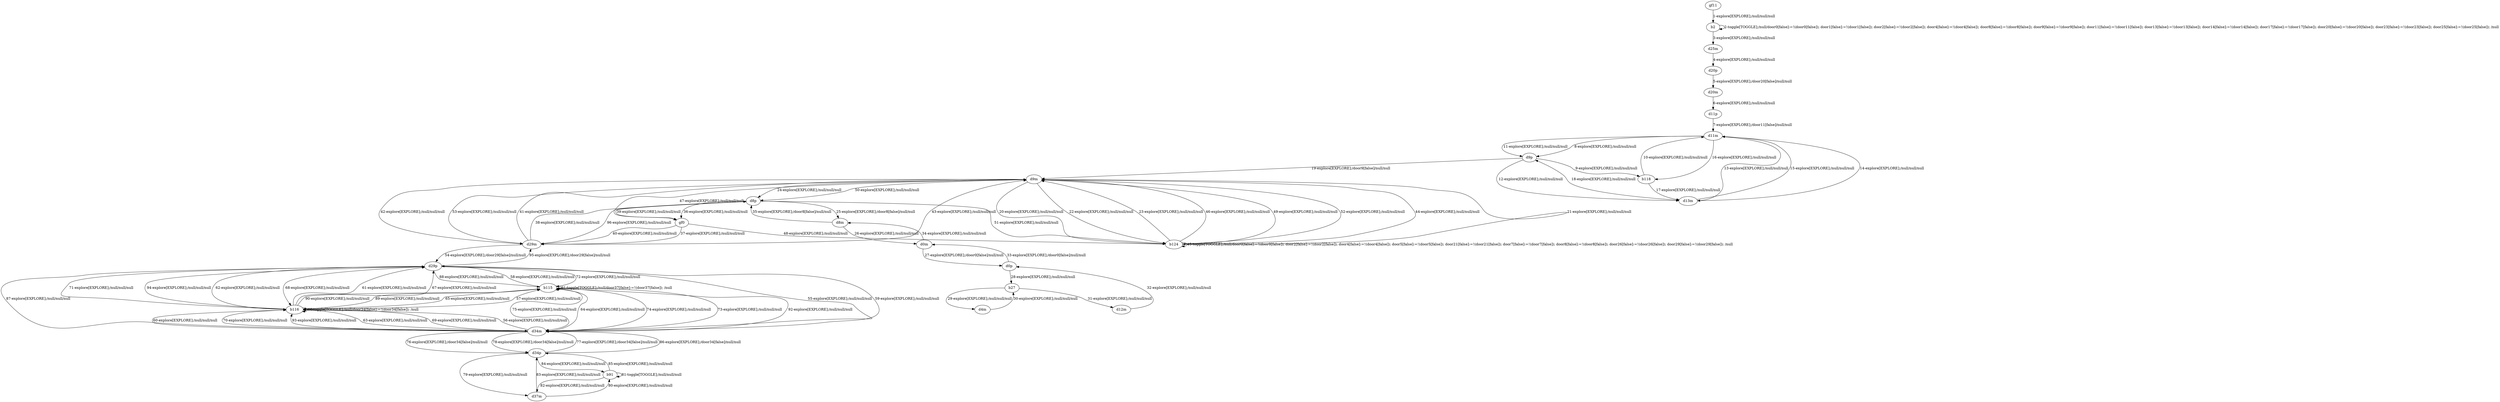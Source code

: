 # Total number of goals covered by this test: 1
# d37m --> b91

digraph g {
"gf11" -> "b2" [label = "1-explore[EXPLORE];/null/null/null"];
"b2" -> "b2" [label = "2-toggle[TOGGLE];/null/door0[false]:=!(door0[false]); door1[false]:=!(door1[false]); door2[false]:=!(door2[false]); door4[false]:=!(door4[false]); door8[false]:=!(door8[false]); door9[false]:=!(door9[false]); door11[false]:=!(door11[false]); door13[false]:=!(door13[false]); door14[false]:=!(door14[false]); door17[false]:=!(door17[false]); door20[false]:=!(door20[false]); door23[false]:=!(door23[false]); door25[false]:=!(door25[false]); /null"];
"b2" -> "d25m" [label = "3-explore[EXPLORE];/null/null/null"];
"d25m" -> "d20p" [label = "4-explore[EXPLORE];/null/null/null"];
"d20p" -> "d20m" [label = "5-explore[EXPLORE];/door20[false]/null/null"];
"d20m" -> "d11p" [label = "6-explore[EXPLORE];/null/null/null"];
"d11p" -> "d11m" [label = "7-explore[EXPLORE];/door11[false]/null/null"];
"d11m" -> "d9p" [label = "8-explore[EXPLORE];/null/null/null"];
"d9p" -> "b118" [label = "9-explore[EXPLORE];/null/null/null"];
"b118" -> "d11m" [label = "10-explore[EXPLORE];/null/null/null"];
"d11m" -> "d9p" [label = "11-explore[EXPLORE];/null/null/null"];
"d9p" -> "d13m" [label = "12-explore[EXPLORE];/null/null/null"];
"d13m" -> "d11m" [label = "13-explore[EXPLORE];/null/null/null"];
"d11m" -> "d13m" [label = "14-explore[EXPLORE];/null/null/null"];
"d13m" -> "d11m" [label = "15-explore[EXPLORE];/null/null/null"];
"d11m" -> "b118" [label = "16-explore[EXPLORE];/null/null/null"];
"b118" -> "d13m" [label = "17-explore[EXPLORE];/null/null/null"];
"d13m" -> "d9p" [label = "18-explore[EXPLORE];/null/null/null"];
"d9p" -> "d9m" [label = "19-explore[EXPLORE];/door9[false]/null/null"];
"d9m" -> "b124" [label = "20-explore[EXPLORE];/null/null/null"];
"b124" -> "d9m" [label = "21-explore[EXPLORE];/null/null/null"];
"d9m" -> "b124" [label = "22-explore[EXPLORE];/null/null/null"];
"b124" -> "d9m" [label = "23-explore[EXPLORE];/null/null/null"];
"d9m" -> "d8p" [label = "24-explore[EXPLORE];/null/null/null"];
"d8p" -> "d8m" [label = "25-explore[EXPLORE];/door8[false]/null/null"];
"d8m" -> "d0m" [label = "26-explore[EXPLORE];/null/null/null"];
"d0m" -> "d0p" [label = "27-explore[EXPLORE];/door0[false]/null/null"];
"d0p" -> "b27" [label = "28-explore[EXPLORE];/null/null/null"];
"b27" -> "d4m" [label = "29-explore[EXPLORE];/null/null/null"];
"d4m" -> "b27" [label = "30-explore[EXPLORE];/null/null/null"];
"b27" -> "d12m" [label = "31-explore[EXPLORE];/null/null/null"];
"d12m" -> "d0p" [label = "32-explore[EXPLORE];/null/null/null"];
"d0p" -> "d0m" [label = "33-explore[EXPLORE];/door0[false]/null/null"];
"d0m" -> "d8m" [label = "34-explore[EXPLORE];/null/null/null"];
"d8m" -> "d8p" [label = "35-explore[EXPLORE];/door8[false]/null/null"];
"d8p" -> "gf0" [label = "36-explore[EXPLORE];/null/null/null"];
"gf0" -> "d29m" [label = "37-explore[EXPLORE];/null/null/null"];
"d29m" -> "d8p" [label = "38-explore[EXPLORE];/null/null/null"];
"d8p" -> "gf0" [label = "39-explore[EXPLORE];/null/null/null"];
"gf0" -> "d29m" [label = "40-explore[EXPLORE];/null/null/null"];
"d29m" -> "d9m" [label = "41-explore[EXPLORE];/null/null/null"];
"d9m" -> "d29m" [label = "42-explore[EXPLORE];/null/null/null"];
"d29m" -> "d9m" [label = "43-explore[EXPLORE];/null/null/null"];
"d9m" -> "b124" [label = "44-explore[EXPLORE];/null/null/null"];
"b124" -> "b124" [label = "45-toggle[TOGGLE];/null/door0[false]:=!(door0[false]); door2[false]:=!(door2[false]); door4[false]:=!(door4[false]); door5[false]:=!(door5[false]); door21[false]:=!(door21[false]); door7[false]:=!(door7[false]); door8[false]:=!(door8[false]); door26[false]:=!(door26[false]); door29[false]:=!(door29[false]); /null"];
"b124" -> "d9m" [label = "46-explore[EXPLORE];/null/null/null"];
"d9m" -> "gf0" [label = "47-explore[EXPLORE];/null/null/null"];
"gf0" -> "b124" [label = "48-explore[EXPLORE];/null/null/null"];
"b124" -> "d9m" [label = "49-explore[EXPLORE];/null/null/null"];
"d9m" -> "d8p" [label = "50-explore[EXPLORE];/null/null/null"];
"d8p" -> "b124" [label = "51-explore[EXPLORE];/null/null/null"];
"b124" -> "d9m" [label = "52-explore[EXPLORE];/null/null/null"];
"d9m" -> "d29m" [label = "53-explore[EXPLORE];/null/null/null"];
"d29m" -> "d29p" [label = "54-explore[EXPLORE];/door29[false]/null/null"];
"d29p" -> "d34m" [label = "55-explore[EXPLORE];/null/null/null"];
"d34m" -> "b116" [label = "56-explore[EXPLORE];/null/null/null"];
"b116" -> "b115" [label = "57-explore[EXPLORE];/null/null/null"];
"b115" -> "d29p" [label = "58-explore[EXPLORE];/null/null/null"];
"d29p" -> "d34m" [label = "59-explore[EXPLORE];/null/null/null"];
"d34m" -> "b116" [label = "60-explore[EXPLORE];/null/null/null"];
"b116" -> "d29p" [label = "61-explore[EXPLORE];/null/null/null"];
"d29p" -> "b116" [label = "62-explore[EXPLORE];/null/null/null"];
"b116" -> "d34m" [label = "63-explore[EXPLORE];/null/null/null"];
"d34m" -> "b115" [label = "64-explore[EXPLORE];/null/null/null"];
"b115" -> "b116" [label = "65-explore[EXPLORE];/null/null/null"];
"b116" -> "b116" [label = "66-toggle[TOGGLE];/null/door34[false]:=!(door34[false]); /null"];
"b116" -> "d29p" [label = "67-explore[EXPLORE];/null/null/null"];
"d29p" -> "b116" [label = "68-explore[EXPLORE];/null/null/null"];
"b116" -> "d34m" [label = "69-explore[EXPLORE];/null/null/null"];
"d34m" -> "b116" [label = "70-explore[EXPLORE];/null/null/null"];
"b116" -> "d29p" [label = "71-explore[EXPLORE];/null/null/null"];
"d29p" -> "b115" [label = "72-explore[EXPLORE];/null/null/null"];
"b115" -> "d34m" [label = "73-explore[EXPLORE];/null/null/null"];
"d34m" -> "b115" [label = "74-explore[EXPLORE];/null/null/null"];
"b115" -> "d34m" [label = "75-explore[EXPLORE];/null/null/null"];
"d34m" -> "d34p" [label = "76-explore[EXPLORE];/door34[false]/null/null"];
"d34p" -> "d34m" [label = "77-explore[EXPLORE];/door34[false]/null/null"];
"d34m" -> "d34p" [label = "78-explore[EXPLORE];/door34[false]/null/null"];
"d34p" -> "d37m" [label = "79-explore[EXPLORE];/null/null/null"];
"d37m" -> "b91" [label = "80-explore[EXPLORE];/null/null/null"];
"b91" -> "b91" [label = "81-toggle[TOGGLE];/null/null/null"];
"b91" -> "d37m" [label = "82-explore[EXPLORE];/null/null/null"];
"d37m" -> "d34p" [label = "83-explore[EXPLORE];/null/null/null"];
"d34p" -> "b91" [label = "84-explore[EXPLORE];/null/null/null"];
"b91" -> "d34p" [label = "85-explore[EXPLORE];/null/null/null"];
"d34p" -> "d34m" [label = "86-explore[EXPLORE];/door34[false]/null/null"];
"d34m" -> "d29p" [label = "87-explore[EXPLORE];/null/null/null"];
"d29p" -> "b115" [label = "88-explore[EXPLORE];/null/null/null"];
"b115" -> "b116" [label = "89-explore[EXPLORE];/null/null/null"];
"b116" -> "b115" [label = "90-explore[EXPLORE];/null/null/null"];
"b115" -> "b115" [label = "91-toggle[TOGGLE];/null/door37[false]:=!(door37[false]); /null"];
"b115" -> "d34m" [label = "92-explore[EXPLORE];/null/null/null"];
"d34m" -> "b116" [label = "93-explore[EXPLORE];/null/null/null"];
"b116" -> "d29p" [label = "94-explore[EXPLORE];/null/null/null"];
"d29p" -> "d29m" [label = "95-explore[EXPLORE];/door29[false]/null/null"];
"d29m" -> "d8p" [label = "96-explore[EXPLORE];/null/null/null"];
}